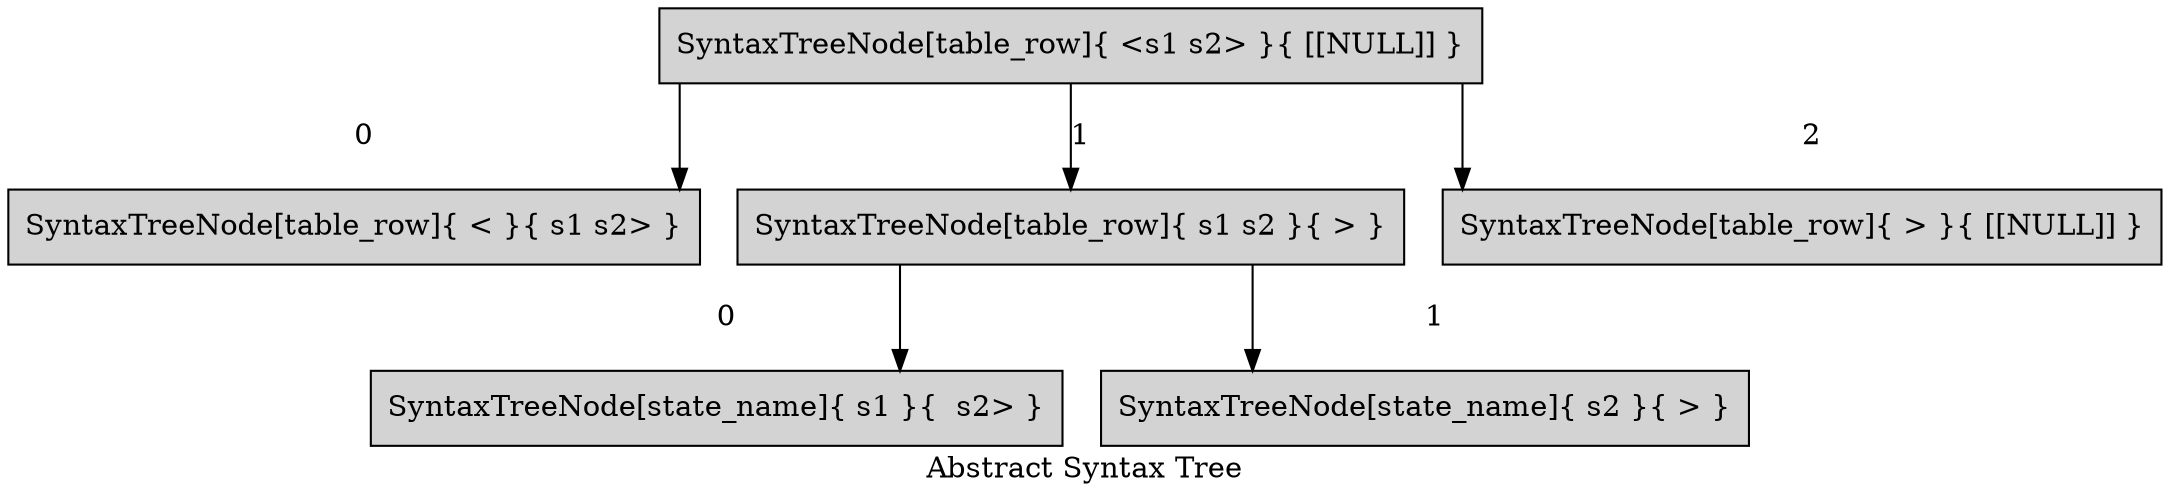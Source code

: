 digraph
{
    label = "Abstract Syntax Tree"
    splines = ortho

    "209e157" [ label = "SyntaxTreeNode[table_row]{ < }{ s1 s2> }", shape = box, style = filled ]
    "3c7de4c" [ label = "SyntaxTreeNode[state_name]{ s1 }{  s2> }", shape = box, style = filled ]
    c6bef60 [ label = "SyntaxTreeNode[state_name]{ s2 }{ > }", shape = box, style = filled ]
    e817173 [ label = "SyntaxTreeNode[table_row]{ s1 s2 }{ > }", shape = box, style = filled ]
    "31ecfe0" [ label = "SyntaxTreeNode[table_row]{ > }{ [[NULL]] }", shape = box, style = filled ]
    b32f6f4 [ label = "SyntaxTreeNode[table_row]{ <s1 s2> }{ [[NULL]] }", shape = box, style = filled ]

    e817173 -> "3c7de4c" [ label = 0 ]
    e817173 -> c6bef60 [ label = 1 ]
    b32f6f4 -> "209e157" [ label = 0 ]
    b32f6f4 -> e817173 [ label = 1 ]
    b32f6f4 -> "31ecfe0" [ label = 2 ]
}